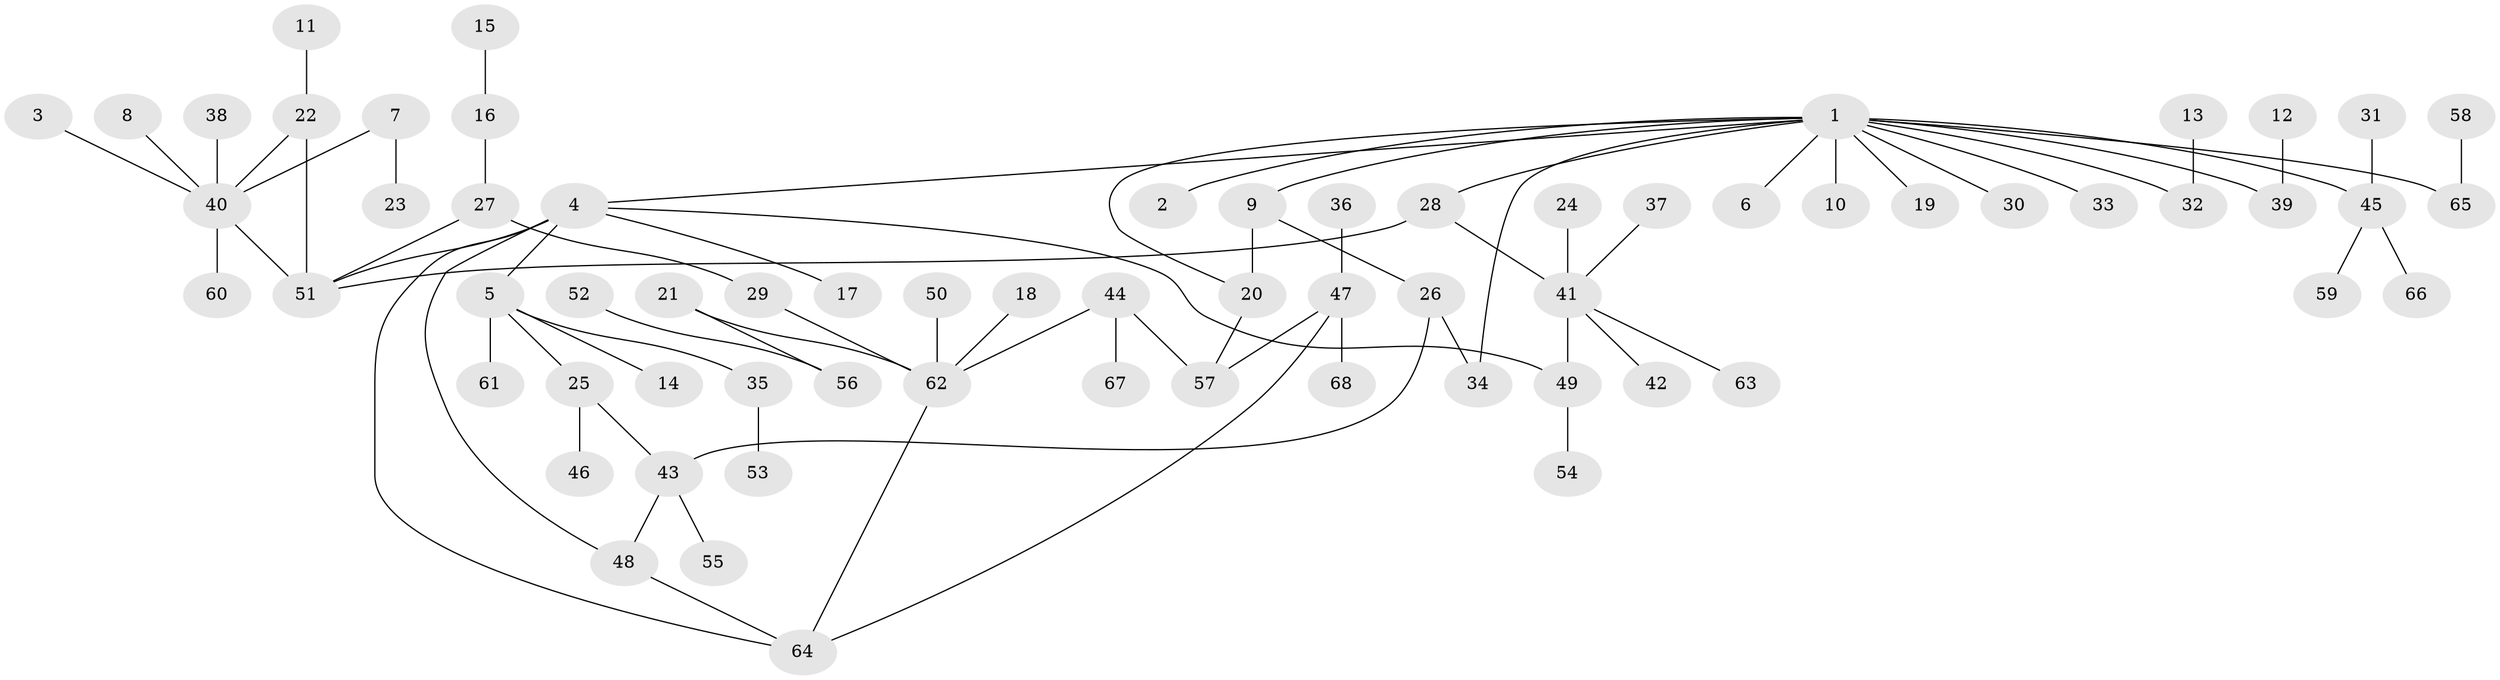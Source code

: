 // original degree distribution, {9: 0.007407407407407408, 6: 0.007407407407407408, 4: 0.1037037037037037, 7: 0.022222222222222223, 5: 0.007407407407407408, 1: 0.43703703703703706, 2: 0.23703703703703705, 3: 0.17777777777777778}
// Generated by graph-tools (version 1.1) at 2025/25/03/09/25 03:25:26]
// undirected, 68 vertices, 78 edges
graph export_dot {
graph [start="1"]
  node [color=gray90,style=filled];
  1;
  2;
  3;
  4;
  5;
  6;
  7;
  8;
  9;
  10;
  11;
  12;
  13;
  14;
  15;
  16;
  17;
  18;
  19;
  20;
  21;
  22;
  23;
  24;
  25;
  26;
  27;
  28;
  29;
  30;
  31;
  32;
  33;
  34;
  35;
  36;
  37;
  38;
  39;
  40;
  41;
  42;
  43;
  44;
  45;
  46;
  47;
  48;
  49;
  50;
  51;
  52;
  53;
  54;
  55;
  56;
  57;
  58;
  59;
  60;
  61;
  62;
  63;
  64;
  65;
  66;
  67;
  68;
  1 -- 2 [weight=1.0];
  1 -- 4 [weight=1.0];
  1 -- 6 [weight=1.0];
  1 -- 9 [weight=1.0];
  1 -- 10 [weight=1.0];
  1 -- 19 [weight=1.0];
  1 -- 20 [weight=1.0];
  1 -- 28 [weight=1.0];
  1 -- 30 [weight=1.0];
  1 -- 32 [weight=1.0];
  1 -- 33 [weight=1.0];
  1 -- 34 [weight=1.0];
  1 -- 39 [weight=1.0];
  1 -- 45 [weight=1.0];
  1 -- 65 [weight=1.0];
  3 -- 40 [weight=1.0];
  4 -- 5 [weight=1.0];
  4 -- 17 [weight=1.0];
  4 -- 48 [weight=1.0];
  4 -- 49 [weight=1.0];
  4 -- 51 [weight=1.0];
  4 -- 64 [weight=1.0];
  5 -- 14 [weight=1.0];
  5 -- 25 [weight=1.0];
  5 -- 35 [weight=1.0];
  5 -- 61 [weight=1.0];
  7 -- 23 [weight=1.0];
  7 -- 40 [weight=1.0];
  8 -- 40 [weight=1.0];
  9 -- 20 [weight=1.0];
  9 -- 26 [weight=1.0];
  11 -- 22 [weight=1.0];
  12 -- 39 [weight=1.0];
  13 -- 32 [weight=1.0];
  15 -- 16 [weight=1.0];
  16 -- 27 [weight=1.0];
  18 -- 62 [weight=1.0];
  20 -- 57 [weight=1.0];
  21 -- 56 [weight=1.0];
  21 -- 62 [weight=1.0];
  22 -- 40 [weight=1.0];
  22 -- 51 [weight=1.0];
  24 -- 41 [weight=1.0];
  25 -- 43 [weight=1.0];
  25 -- 46 [weight=1.0];
  26 -- 34 [weight=1.0];
  26 -- 43 [weight=1.0];
  27 -- 29 [weight=1.0];
  27 -- 51 [weight=1.0];
  28 -- 41 [weight=2.0];
  28 -- 51 [weight=1.0];
  29 -- 62 [weight=1.0];
  31 -- 45 [weight=1.0];
  35 -- 53 [weight=1.0];
  36 -- 47 [weight=1.0];
  37 -- 41 [weight=1.0];
  38 -- 40 [weight=1.0];
  40 -- 51 [weight=1.0];
  40 -- 60 [weight=1.0];
  41 -- 42 [weight=1.0];
  41 -- 49 [weight=1.0];
  41 -- 63 [weight=1.0];
  43 -- 48 [weight=1.0];
  43 -- 55 [weight=1.0];
  44 -- 57 [weight=1.0];
  44 -- 62 [weight=1.0];
  44 -- 67 [weight=1.0];
  45 -- 59 [weight=1.0];
  45 -- 66 [weight=1.0];
  47 -- 57 [weight=1.0];
  47 -- 64 [weight=1.0];
  47 -- 68 [weight=1.0];
  48 -- 64 [weight=1.0];
  49 -- 54 [weight=1.0];
  50 -- 62 [weight=1.0];
  52 -- 56 [weight=1.0];
  58 -- 65 [weight=1.0];
  62 -- 64 [weight=1.0];
}
